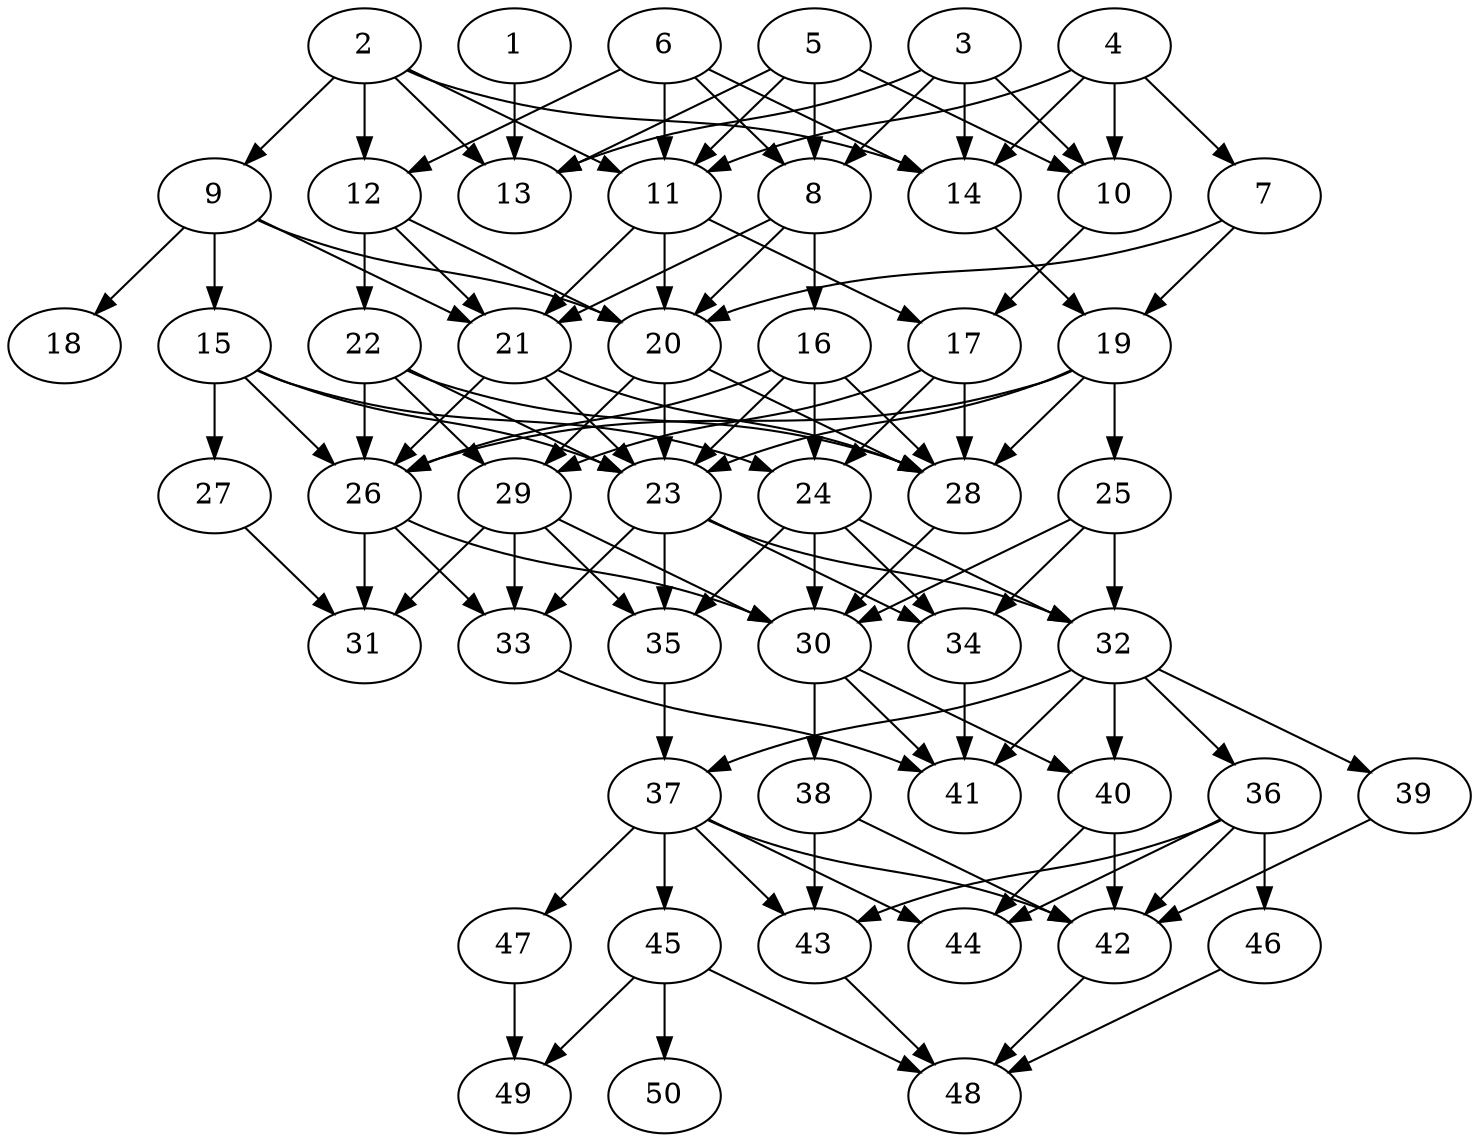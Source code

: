 // DAG automatically generated by daggen at Thu Oct  3 14:07:56 2019
// ./daggen --dot -n 50 --ccr 0.4 --fat 0.5 --regular 0.7 --density 0.7 --mindata 5242880 --maxdata 52428800 
digraph G {
  1 [size="80458240", alpha="0.01", expect_size="32183296"] 
  1 -> 13 [size ="32183296"]
  2 [size="85667840", alpha="0.06", expect_size="34267136"] 
  2 -> 9 [size ="34267136"]
  2 -> 11 [size ="34267136"]
  2 -> 12 [size ="34267136"]
  2 -> 13 [size ="34267136"]
  2 -> 14 [size ="34267136"]
  3 [size="120051200", alpha="0.08", expect_size="48020480"] 
  3 -> 8 [size ="48020480"]
  3 -> 10 [size ="48020480"]
  3 -> 13 [size ="48020480"]
  3 -> 14 [size ="48020480"]
  4 [size="75133440", alpha="0.10", expect_size="30053376"] 
  4 -> 7 [size ="30053376"]
  4 -> 10 [size ="30053376"]
  4 -> 11 [size ="30053376"]
  4 -> 14 [size ="30053376"]
  5 [size="52270080", alpha="0.02", expect_size="20908032"] 
  5 -> 8 [size ="20908032"]
  5 -> 10 [size ="20908032"]
  5 -> 11 [size ="20908032"]
  5 -> 13 [size ="20908032"]
  6 [size="14935040", alpha="0.00", expect_size="5974016"] 
  6 -> 8 [size ="5974016"]
  6 -> 11 [size ="5974016"]
  6 -> 12 [size ="5974016"]
  6 -> 14 [size ="5974016"]
  7 [size="93007360", alpha="0.15", expect_size="37202944"] 
  7 -> 19 [size ="37202944"]
  7 -> 20 [size ="37202944"]
  8 [size="105264640", alpha="0.01", expect_size="42105856"] 
  8 -> 16 [size ="42105856"]
  8 -> 20 [size ="42105856"]
  8 -> 21 [size ="42105856"]
  9 [size="93760000", alpha="0.13", expect_size="37504000"] 
  9 -> 15 [size ="37504000"]
  9 -> 18 [size ="37504000"]
  9 -> 20 [size ="37504000"]
  9 -> 21 [size ="37504000"]
  10 [size="129361920", alpha="0.20", expect_size="51744768"] 
  10 -> 17 [size ="51744768"]
  11 [size="129674240", alpha="0.15", expect_size="51869696"] 
  11 -> 17 [size ="51869696"]
  11 -> 20 [size ="51869696"]
  11 -> 21 [size ="51869696"]
  12 [size="16343040", alpha="0.03", expect_size="6537216"] 
  12 -> 20 [size ="6537216"]
  12 -> 21 [size ="6537216"]
  12 -> 22 [size ="6537216"]
  13 [size="51737600", alpha="0.13", expect_size="20695040"] 
  14 [size="97820160", alpha="0.09", expect_size="39128064"] 
  14 -> 19 [size ="39128064"]
  15 [size="41141760", alpha="0.17", expect_size="16456704"] 
  15 -> 23 [size ="16456704"]
  15 -> 24 [size ="16456704"]
  15 -> 26 [size ="16456704"]
  15 -> 27 [size ="16456704"]
  16 [size="54254080", alpha="0.16", expect_size="21701632"] 
  16 -> 23 [size ="21701632"]
  16 -> 24 [size ="21701632"]
  16 -> 26 [size ="21701632"]
  16 -> 28 [size ="21701632"]
  17 [size="54364160", alpha="0.06", expect_size="21745664"] 
  17 -> 24 [size ="21745664"]
  17 -> 28 [size ="21745664"]
  17 -> 29 [size ="21745664"]
  18 [size="27184640", alpha="0.11", expect_size="10873856"] 
  19 [size="34334720", alpha="0.12", expect_size="13733888"] 
  19 -> 23 [size ="13733888"]
  19 -> 25 [size ="13733888"]
  19 -> 26 [size ="13733888"]
  19 -> 28 [size ="13733888"]
  20 [size="111439360", alpha="0.00", expect_size="44575744"] 
  20 -> 23 [size ="44575744"]
  20 -> 28 [size ="44575744"]
  20 -> 29 [size ="44575744"]
  21 [size="109201920", alpha="0.20", expect_size="43680768"] 
  21 -> 23 [size ="43680768"]
  21 -> 26 [size ="43680768"]
  21 -> 28 [size ="43680768"]
  22 [size="77120000", alpha="0.12", expect_size="30848000"] 
  22 -> 23 [size ="30848000"]
  22 -> 26 [size ="30848000"]
  22 -> 28 [size ="30848000"]
  22 -> 29 [size ="30848000"]
  23 [size="93998080", alpha="0.02", expect_size="37599232"] 
  23 -> 32 [size ="37599232"]
  23 -> 33 [size ="37599232"]
  23 -> 34 [size ="37599232"]
  23 -> 35 [size ="37599232"]
  24 [size="50639360", alpha="0.03", expect_size="20255744"] 
  24 -> 30 [size ="20255744"]
  24 -> 32 [size ="20255744"]
  24 -> 34 [size ="20255744"]
  24 -> 35 [size ="20255744"]
  25 [size="106452480", alpha="0.10", expect_size="42580992"] 
  25 -> 30 [size ="42580992"]
  25 -> 32 [size ="42580992"]
  25 -> 34 [size ="42580992"]
  26 [size="90759680", alpha="0.18", expect_size="36303872"] 
  26 -> 30 [size ="36303872"]
  26 -> 31 [size ="36303872"]
  26 -> 33 [size ="36303872"]
  27 [size="68848640", alpha="0.19", expect_size="27539456"] 
  27 -> 31 [size ="27539456"]
  28 [size="105484800", alpha="0.16", expect_size="42193920"] 
  28 -> 30 [size ="42193920"]
  29 [size="53201920", alpha="0.06", expect_size="21280768"] 
  29 -> 30 [size ="21280768"]
  29 -> 31 [size ="21280768"]
  29 -> 33 [size ="21280768"]
  29 -> 35 [size ="21280768"]
  30 [size="122816000", alpha="0.16", expect_size="49126400"] 
  30 -> 38 [size ="49126400"]
  30 -> 40 [size ="49126400"]
  30 -> 41 [size ="49126400"]
  31 [size="123397120", alpha="0.06", expect_size="49358848"] 
  32 [size="122298880", alpha="0.17", expect_size="48919552"] 
  32 -> 36 [size ="48919552"]
  32 -> 37 [size ="48919552"]
  32 -> 39 [size ="48919552"]
  32 -> 40 [size ="48919552"]
  32 -> 41 [size ="48919552"]
  33 [size="74119680", alpha="0.14", expect_size="29647872"] 
  33 -> 41 [size ="29647872"]
  34 [size="85803520", alpha="0.05", expect_size="34321408"] 
  34 -> 41 [size ="34321408"]
  35 [size="101411840", alpha="0.01", expect_size="40564736"] 
  35 -> 37 [size ="40564736"]
  36 [size="42147840", alpha="0.04", expect_size="16859136"] 
  36 -> 42 [size ="16859136"]
  36 -> 43 [size ="16859136"]
  36 -> 44 [size ="16859136"]
  36 -> 46 [size ="16859136"]
  37 [size="27804160", alpha="0.14", expect_size="11121664"] 
  37 -> 42 [size ="11121664"]
  37 -> 43 [size ="11121664"]
  37 -> 44 [size ="11121664"]
  37 -> 45 [size ="11121664"]
  37 -> 47 [size ="11121664"]
  38 [size="20316160", alpha="0.07", expect_size="8126464"] 
  38 -> 42 [size ="8126464"]
  38 -> 43 [size ="8126464"]
  39 [size="111843840", alpha="0.03", expect_size="44737536"] 
  39 -> 42 [size ="44737536"]
  40 [size="29148160", alpha="0.16", expect_size="11659264"] 
  40 -> 42 [size ="11659264"]
  40 -> 44 [size ="11659264"]
  41 [size="124413440", alpha="0.05", expect_size="49765376"] 
  42 [size="42347520", alpha="0.05", expect_size="16939008"] 
  42 -> 48 [size ="16939008"]
  43 [size="22120960", alpha="0.18", expect_size="8848384"] 
  43 -> 48 [size ="8848384"]
  44 [size="102361600", alpha="0.18", expect_size="40944640"] 
  45 [size="13895680", alpha="0.14", expect_size="5558272"] 
  45 -> 48 [size ="5558272"]
  45 -> 49 [size ="5558272"]
  45 -> 50 [size ="5558272"]
  46 [size="20682240", alpha="0.03", expect_size="8272896"] 
  46 -> 48 [size ="8272896"]
  47 [size="45911040", alpha="0.02", expect_size="18364416"] 
  47 -> 49 [size ="18364416"]
  48 [size="130836480", alpha="0.16", expect_size="52334592"] 
  49 [size="53606400", alpha="0.17", expect_size="21442560"] 
  50 [size="71383040", alpha="0.16", expect_size="28553216"] 
}
